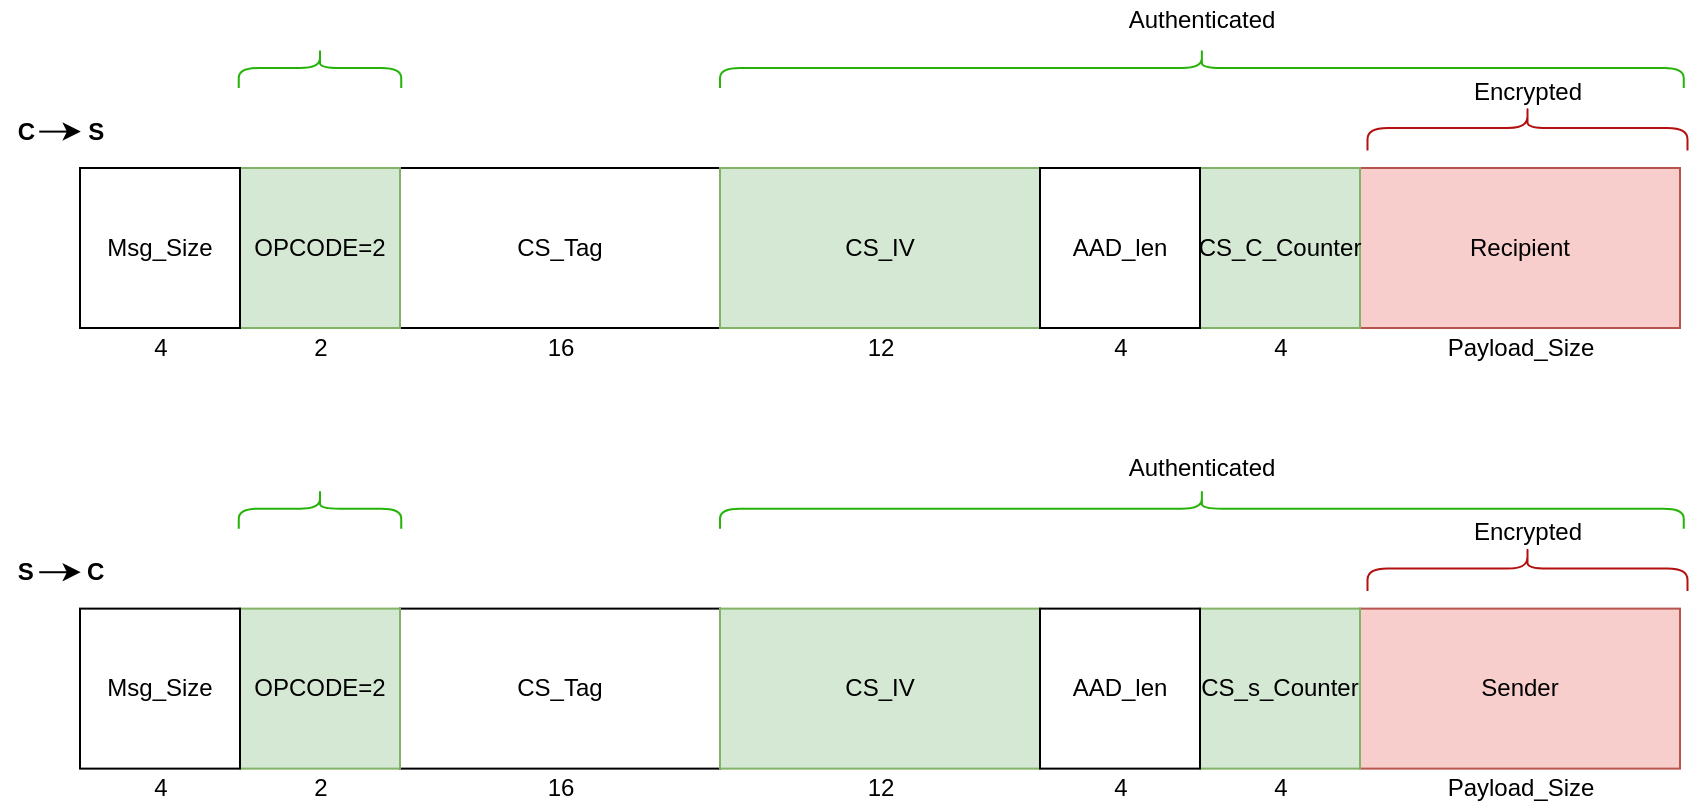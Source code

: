 <mxfile version="14.7.6" type="device"><diagram id="JnsHK4KVEeLFUYIl2cZT" name="Page-1"><mxGraphModel dx="1814" dy="867" grid="1" gridSize="10" guides="1" tooltips="1" connect="1" arrows="1" fold="1" page="1" pageScale="1" pageWidth="850" pageHeight="1100" math="0" shadow="0"><root><mxCell id="0"/><mxCell id="1" parent="0"/><mxCell id="--VPTjSAFyJSEAJb3F61-1" value="CS_Tag" style="rounded=0;whiteSpace=wrap;html=1;" parent="1" vertex="1"><mxGeometry x="80" y="120" width="160" height="80" as="geometry"/></mxCell><mxCell id="--VPTjSAFyJSEAJb3F61-2" value="Recipient" style="rounded=0;whiteSpace=wrap;html=1;fillColor=#f8cecc;strokeColor=#b85450;" parent="1" vertex="1"><mxGeometry x="560" y="120" width="160" height="80" as="geometry"/></mxCell><mxCell id="rIUNeXysTbwkUXxr69oF-3" value="CS_IV" style="rounded=0;whiteSpace=wrap;html=1;fillColor=#d5e8d4;strokeColor=#82b366;" parent="1" vertex="1"><mxGeometry x="240" y="120" width="160" height="80" as="geometry"/></mxCell><mxCell id="rIUNeXysTbwkUXxr69oF-11" value="12" style="text;html=1;align=center;verticalAlign=middle;resizable=0;points=[];autosize=1;strokeColor=none;" parent="1" vertex="1"><mxGeometry x="305" y="200" width="30" height="20" as="geometry"/></mxCell><mxCell id="rIUNeXysTbwkUXxr69oF-12" value="16" style="text;html=1;align=center;verticalAlign=middle;resizable=0;points=[];autosize=1;strokeColor=none;" parent="1" vertex="1"><mxGeometry x="145" y="200" width="30" height="20" as="geometry"/></mxCell><mxCell id="rIUNeXysTbwkUXxr69oF-13" value="" style="shape=curlyBracket;whiteSpace=wrap;html=1;rounded=1;flipH=1;rotation=-90;fillColor=none;strokeColor=#25B309;" parent="1" vertex="1"><mxGeometry x="470.94" y="-170.93" width="20" height="481.87" as="geometry"/></mxCell><mxCell id="rIUNeXysTbwkUXxr69oF-17" value="" style="shape=curlyBracket;whiteSpace=wrap;html=1;rounded=1;flipH=1;rotation=-90;fillColor=none;strokeColor=#B31010;" parent="1" vertex="1"><mxGeometry x="632.5" y="20" width="22.5" height="160" as="geometry"/></mxCell><mxCell id="PZgRo28WHfn0_lOXS9-g-5" value="Authenticated" style="text;html=1;strokeColor=none;fillColor=none;align=center;verticalAlign=middle;whiteSpace=wrap;rounded=0;" parent="1" vertex="1"><mxGeometry x="460.94" y="36.38" width="40" height="20" as="geometry"/></mxCell><mxCell id="PZgRo28WHfn0_lOXS9-g-6" value="Encrypted" style="text;html=1;strokeColor=none;fillColor=none;align=center;verticalAlign=middle;whiteSpace=wrap;rounded=0;" parent="1" vertex="1"><mxGeometry x="623.75" y="72" width="40" height="20" as="geometry"/></mxCell><mxCell id="y2I8kCd7YlMg4-HbfQQU-5" value="CS_C_Counter" style="rounded=0;whiteSpace=wrap;html=1;fillColor=#d5e8d4;strokeColor=#82b366;" parent="1" vertex="1"><mxGeometry x="480" y="120" width="80" height="80" as="geometry"/></mxCell><mxCell id="y2I8kCd7YlMg4-HbfQQU-6" value="OPCODE=2" style="rounded=0;whiteSpace=wrap;html=1;fillColor=#d5e8d4;strokeColor=#82b366;" parent="1" vertex="1"><mxGeometry y="120" width="80" height="80" as="geometry"/></mxCell><mxCell id="y2I8kCd7YlMg4-HbfQQU-9" value="4" style="text;html=1;align=center;verticalAlign=middle;resizable=0;points=[];autosize=1;strokeColor=none;" parent="1" vertex="1"><mxGeometry x="510" y="200" width="20" height="20" as="geometry"/></mxCell><mxCell id="y2I8kCd7YlMg4-HbfQQU-10" value="2" style="text;html=1;align=center;verticalAlign=middle;resizable=0;points=[];autosize=1;strokeColor=none;" parent="1" vertex="1"><mxGeometry x="30" y="200" width="20" height="20" as="geometry"/></mxCell><mxCell id="kLCrnLrss-iTAc0iQ1Ad-3" value="Payload_Size" style="text;html=1;align=center;verticalAlign=middle;resizable=0;points=[];autosize=1;strokeColor=none;" parent="1" vertex="1"><mxGeometry x="595" y="200" width="90" height="20" as="geometry"/></mxCell><mxCell id="GfHMuGEmGK7sS7E1Cg0a-1" value="" style="shape=curlyBracket;whiteSpace=wrap;html=1;rounded=1;flipH=1;rotation=-90;fillColor=none;strokeColor=#25B309;" parent="1" vertex="1"><mxGeometry x="30.0" y="29.38" width="20" height="81.25" as="geometry"/></mxCell><mxCell id="Okg_Jpw_-6h-A2537YH7-1" value="Msg_Size" style="rounded=0;whiteSpace=wrap;html=1;" parent="1" vertex="1"><mxGeometry x="-80" y="120" width="80" height="80" as="geometry"/></mxCell><mxCell id="Okg_Jpw_-6h-A2537YH7-2" value="4" style="text;html=1;align=center;verticalAlign=middle;resizable=0;points=[];autosize=1;strokeColor=none;" parent="1" vertex="1"><mxGeometry x="-50" y="200" width="20" height="20" as="geometry"/></mxCell><mxCell id="Okg_Jpw_-6h-A2537YH7-4" value="AAD_len" style="rounded=0;whiteSpace=wrap;html=1;" parent="1" vertex="1"><mxGeometry x="400" y="120" width="80" height="80" as="geometry"/></mxCell><mxCell id="Okg_Jpw_-6h-A2537YH7-7" value="4" style="text;html=1;align=center;verticalAlign=middle;resizable=0;points=[];autosize=1;strokeColor=none;" parent="1" vertex="1"><mxGeometry x="430" y="200" width="20" height="20" as="geometry"/></mxCell><mxCell id="ngVbLnE4VcK7GlN2ORJt-1" value="CS_Tag" style="rounded=0;whiteSpace=wrap;html=1;" vertex="1" parent="1"><mxGeometry x="80" y="340.31" width="160" height="80" as="geometry"/></mxCell><mxCell id="ngVbLnE4VcK7GlN2ORJt-2" value="Sender" style="rounded=0;whiteSpace=wrap;html=1;fillColor=#f8cecc;strokeColor=#b85450;" vertex="1" parent="1"><mxGeometry x="560" y="340.31" width="160" height="80" as="geometry"/></mxCell><mxCell id="ngVbLnE4VcK7GlN2ORJt-3" value="CS_IV" style="rounded=0;whiteSpace=wrap;html=1;fillColor=#d5e8d4;strokeColor=#82b366;" vertex="1" parent="1"><mxGeometry x="240" y="340.31" width="160" height="80" as="geometry"/></mxCell><mxCell id="ngVbLnE4VcK7GlN2ORJt-4" value="12" style="text;html=1;align=center;verticalAlign=middle;resizable=0;points=[];autosize=1;strokeColor=none;" vertex="1" parent="1"><mxGeometry x="305" y="420.31" width="30" height="20" as="geometry"/></mxCell><mxCell id="ngVbLnE4VcK7GlN2ORJt-5" value="16" style="text;html=1;align=center;verticalAlign=middle;resizable=0;points=[];autosize=1;strokeColor=none;" vertex="1" parent="1"><mxGeometry x="145" y="420.31" width="30" height="20" as="geometry"/></mxCell><mxCell id="ngVbLnE4VcK7GlN2ORJt-6" value="" style="shape=curlyBracket;whiteSpace=wrap;html=1;rounded=1;flipH=1;rotation=-90;fillColor=none;strokeColor=#25B309;" vertex="1" parent="1"><mxGeometry x="470.94" y="49.38" width="20" height="481.87" as="geometry"/></mxCell><mxCell id="ngVbLnE4VcK7GlN2ORJt-7" value="" style="shape=curlyBracket;whiteSpace=wrap;html=1;rounded=1;flipH=1;rotation=-90;fillColor=none;strokeColor=#B31010;" vertex="1" parent="1"><mxGeometry x="632.5" y="240.31" width="22.5" height="160" as="geometry"/></mxCell><mxCell id="ngVbLnE4VcK7GlN2ORJt-8" value="Authenticated" style="text;html=1;strokeColor=none;fillColor=none;align=center;verticalAlign=middle;whiteSpace=wrap;rounded=0;" vertex="1" parent="1"><mxGeometry x="460.94" y="259.69" width="40" height="20" as="geometry"/></mxCell><mxCell id="ngVbLnE4VcK7GlN2ORJt-9" value="Encrypted" style="text;html=1;strokeColor=none;fillColor=none;align=center;verticalAlign=middle;whiteSpace=wrap;rounded=0;" vertex="1" parent="1"><mxGeometry x="623.75" y="292.31" width="40" height="20" as="geometry"/></mxCell><mxCell id="ngVbLnE4VcK7GlN2ORJt-10" value="CS_s_Counter" style="rounded=0;whiteSpace=wrap;html=1;fillColor=#d5e8d4;strokeColor=#82b366;" vertex="1" parent="1"><mxGeometry x="480" y="340.31" width="80" height="80" as="geometry"/></mxCell><mxCell id="ngVbLnE4VcK7GlN2ORJt-11" value="OPCODE=2" style="rounded=0;whiteSpace=wrap;html=1;fillColor=#d5e8d4;strokeColor=#82b366;" vertex="1" parent="1"><mxGeometry y="340.31" width="80" height="80" as="geometry"/></mxCell><mxCell id="ngVbLnE4VcK7GlN2ORJt-12" value="4" style="text;html=1;align=center;verticalAlign=middle;resizable=0;points=[];autosize=1;strokeColor=none;" vertex="1" parent="1"><mxGeometry x="510" y="420.31" width="20" height="20" as="geometry"/></mxCell><mxCell id="ngVbLnE4VcK7GlN2ORJt-13" value="2" style="text;html=1;align=center;verticalAlign=middle;resizable=0;points=[];autosize=1;strokeColor=none;" vertex="1" parent="1"><mxGeometry x="30" y="420.31" width="20" height="20" as="geometry"/></mxCell><mxCell id="ngVbLnE4VcK7GlN2ORJt-14" value="Payload_Size" style="text;html=1;align=center;verticalAlign=middle;resizable=0;points=[];autosize=1;strokeColor=none;" vertex="1" parent="1"><mxGeometry x="595" y="420.31" width="90" height="20" as="geometry"/></mxCell><mxCell id="ngVbLnE4VcK7GlN2ORJt-15" value="" style="shape=curlyBracket;whiteSpace=wrap;html=1;rounded=1;flipH=1;rotation=-90;fillColor=none;strokeColor=#25B309;" vertex="1" parent="1"><mxGeometry x="30" y="249.69" width="20" height="81.25" as="geometry"/></mxCell><mxCell id="ngVbLnE4VcK7GlN2ORJt-16" value="Msg_Size" style="rounded=0;whiteSpace=wrap;html=1;" vertex="1" parent="1"><mxGeometry x="-80" y="340.31" width="80" height="80" as="geometry"/></mxCell><mxCell id="ngVbLnE4VcK7GlN2ORJt-17" value="4" style="text;html=1;align=center;verticalAlign=middle;resizable=0;points=[];autosize=1;strokeColor=none;" vertex="1" parent="1"><mxGeometry x="-50" y="420.31" width="20" height="20" as="geometry"/></mxCell><mxCell id="ngVbLnE4VcK7GlN2ORJt-18" value="AAD_len" style="rounded=0;whiteSpace=wrap;html=1;" vertex="1" parent="1"><mxGeometry x="400" y="340.31" width="80" height="80" as="geometry"/></mxCell><mxCell id="ngVbLnE4VcK7GlN2ORJt-19" value="4" style="text;html=1;align=center;verticalAlign=middle;resizable=0;points=[];autosize=1;strokeColor=none;" vertex="1" parent="1"><mxGeometry x="430" y="420.31" width="20" height="20" as="geometry"/></mxCell><mxCell id="ngVbLnE4VcK7GlN2ORJt-20" value="&lt;b&gt;C&amp;nbsp; &amp;nbsp; &amp;nbsp; &amp;nbsp; S&lt;/b&gt;" style="text;html=1;align=center;verticalAlign=middle;resizable=0;points=[];autosize=1;strokeColor=none;" vertex="1" parent="1"><mxGeometry x="-120" y="92" width="60" height="20" as="geometry"/></mxCell><mxCell id="ngVbLnE4VcK7GlN2ORJt-22" value="" style="endArrow=classic;html=1;exitX=0.981;exitY=0;exitDx=0;exitDy=0;exitPerimeter=0;" edge="1" parent="1"><mxGeometry width="50" height="50" relative="1" as="geometry"><mxPoint x="-100.38" y="101.8" as="sourcePoint"/><mxPoint x="-79.62" y="101.8" as="targetPoint"/><Array as="points"><mxPoint x="-89.62" y="101.8"/></Array></mxGeometry></mxCell><mxCell id="ngVbLnE4VcK7GlN2ORJt-23" value="&lt;b&gt;S&amp;nbsp; &amp;nbsp; &amp;nbsp; &amp;nbsp; C&lt;/b&gt;" style="text;html=1;align=center;verticalAlign=middle;resizable=0;points=[];autosize=1;strokeColor=none;" vertex="1" parent="1"><mxGeometry x="-120" y="312.31" width="60" height="20" as="geometry"/></mxCell><mxCell id="ngVbLnE4VcK7GlN2ORJt-24" value="" style="endArrow=classic;html=1;exitX=0.981;exitY=0;exitDx=0;exitDy=0;exitPerimeter=0;" edge="1" parent="1"><mxGeometry width="50" height="50" relative="1" as="geometry"><mxPoint x="-100.38" y="322.11" as="sourcePoint"/><mxPoint x="-79.62" y="322.11" as="targetPoint"/><Array as="points"><mxPoint x="-89.62" y="322.11"/></Array></mxGeometry></mxCell></root></mxGraphModel></diagram></mxfile>